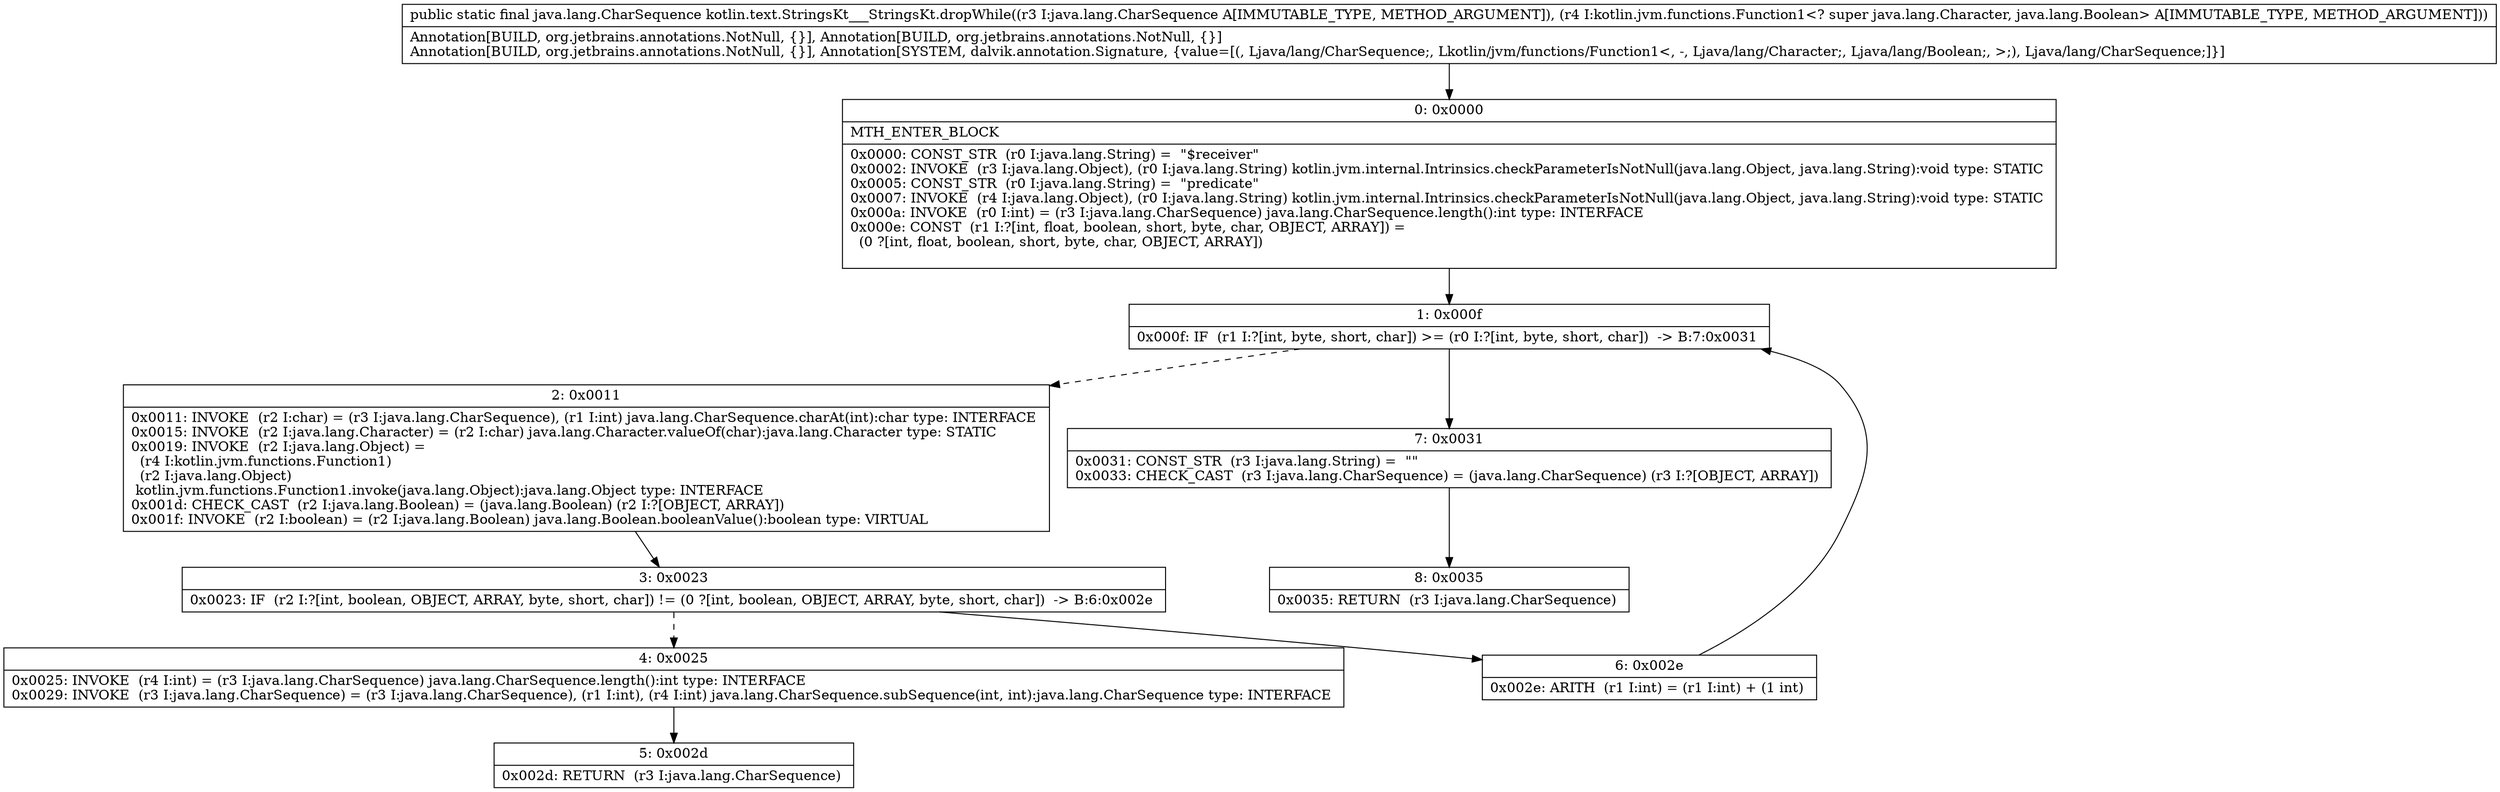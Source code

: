 digraph "CFG forkotlin.text.StringsKt___StringsKt.dropWhile(Ljava\/lang\/CharSequence;Lkotlin\/jvm\/functions\/Function1;)Ljava\/lang\/CharSequence;" {
Node_0 [shape=record,label="{0\:\ 0x0000|MTH_ENTER_BLOCK\l|0x0000: CONST_STR  (r0 I:java.lang.String) =  \"$receiver\" \l0x0002: INVOKE  (r3 I:java.lang.Object), (r0 I:java.lang.String) kotlin.jvm.internal.Intrinsics.checkParameterIsNotNull(java.lang.Object, java.lang.String):void type: STATIC \l0x0005: CONST_STR  (r0 I:java.lang.String) =  \"predicate\" \l0x0007: INVOKE  (r4 I:java.lang.Object), (r0 I:java.lang.String) kotlin.jvm.internal.Intrinsics.checkParameterIsNotNull(java.lang.Object, java.lang.String):void type: STATIC \l0x000a: INVOKE  (r0 I:int) = (r3 I:java.lang.CharSequence) java.lang.CharSequence.length():int type: INTERFACE \l0x000e: CONST  (r1 I:?[int, float, boolean, short, byte, char, OBJECT, ARRAY]) = \l  (0 ?[int, float, boolean, short, byte, char, OBJECT, ARRAY])\l \l}"];
Node_1 [shape=record,label="{1\:\ 0x000f|0x000f: IF  (r1 I:?[int, byte, short, char]) \>= (r0 I:?[int, byte, short, char])  \-\> B:7:0x0031 \l}"];
Node_2 [shape=record,label="{2\:\ 0x0011|0x0011: INVOKE  (r2 I:char) = (r3 I:java.lang.CharSequence), (r1 I:int) java.lang.CharSequence.charAt(int):char type: INTERFACE \l0x0015: INVOKE  (r2 I:java.lang.Character) = (r2 I:char) java.lang.Character.valueOf(char):java.lang.Character type: STATIC \l0x0019: INVOKE  (r2 I:java.lang.Object) = \l  (r4 I:kotlin.jvm.functions.Function1)\l  (r2 I:java.lang.Object)\l kotlin.jvm.functions.Function1.invoke(java.lang.Object):java.lang.Object type: INTERFACE \l0x001d: CHECK_CAST  (r2 I:java.lang.Boolean) = (java.lang.Boolean) (r2 I:?[OBJECT, ARRAY]) \l0x001f: INVOKE  (r2 I:boolean) = (r2 I:java.lang.Boolean) java.lang.Boolean.booleanValue():boolean type: VIRTUAL \l}"];
Node_3 [shape=record,label="{3\:\ 0x0023|0x0023: IF  (r2 I:?[int, boolean, OBJECT, ARRAY, byte, short, char]) != (0 ?[int, boolean, OBJECT, ARRAY, byte, short, char])  \-\> B:6:0x002e \l}"];
Node_4 [shape=record,label="{4\:\ 0x0025|0x0025: INVOKE  (r4 I:int) = (r3 I:java.lang.CharSequence) java.lang.CharSequence.length():int type: INTERFACE \l0x0029: INVOKE  (r3 I:java.lang.CharSequence) = (r3 I:java.lang.CharSequence), (r1 I:int), (r4 I:int) java.lang.CharSequence.subSequence(int, int):java.lang.CharSequence type: INTERFACE \l}"];
Node_5 [shape=record,label="{5\:\ 0x002d|0x002d: RETURN  (r3 I:java.lang.CharSequence) \l}"];
Node_6 [shape=record,label="{6\:\ 0x002e|0x002e: ARITH  (r1 I:int) = (r1 I:int) + (1 int) \l}"];
Node_7 [shape=record,label="{7\:\ 0x0031|0x0031: CONST_STR  (r3 I:java.lang.String) =  \"\" \l0x0033: CHECK_CAST  (r3 I:java.lang.CharSequence) = (java.lang.CharSequence) (r3 I:?[OBJECT, ARRAY]) \l}"];
Node_8 [shape=record,label="{8\:\ 0x0035|0x0035: RETURN  (r3 I:java.lang.CharSequence) \l}"];
MethodNode[shape=record,label="{public static final java.lang.CharSequence kotlin.text.StringsKt___StringsKt.dropWhile((r3 I:java.lang.CharSequence A[IMMUTABLE_TYPE, METHOD_ARGUMENT]), (r4 I:kotlin.jvm.functions.Function1\<? super java.lang.Character, java.lang.Boolean\> A[IMMUTABLE_TYPE, METHOD_ARGUMENT]))  | Annotation[BUILD, org.jetbrains.annotations.NotNull, \{\}], Annotation[BUILD, org.jetbrains.annotations.NotNull, \{\}]\lAnnotation[BUILD, org.jetbrains.annotations.NotNull, \{\}], Annotation[SYSTEM, dalvik.annotation.Signature, \{value=[(, Ljava\/lang\/CharSequence;, Lkotlin\/jvm\/functions\/Function1\<, \-, Ljava\/lang\/Character;, Ljava\/lang\/Boolean;, \>;), Ljava\/lang\/CharSequence;]\}]\l}"];
MethodNode -> Node_0;
Node_0 -> Node_1;
Node_1 -> Node_2[style=dashed];
Node_1 -> Node_7;
Node_2 -> Node_3;
Node_3 -> Node_4[style=dashed];
Node_3 -> Node_6;
Node_4 -> Node_5;
Node_6 -> Node_1;
Node_7 -> Node_8;
}

